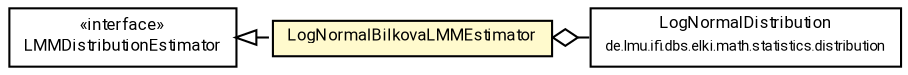 #!/usr/local/bin/dot
#
# Class diagram 
# Generated by UMLGraph version R5_7_2-60-g0e99a6 (http://www.spinellis.gr/umlgraph/)
#

digraph G {
	graph [fontnames="svg"]
	edge [fontname="Roboto",fontsize=7,labelfontname="Roboto",labelfontsize=7,color="black"];
	node [fontname="Roboto",fontcolor="black",fontsize=8,shape=plaintext,margin=0,width=0,height=0];
	nodesep=0.15;
	ranksep=0.25;
	rankdir=LR;
	// de.lmu.ifi.dbs.elki.math.statistics.distribution.estimator.LogNormalBilkovaLMMEstimator
	c6542739 [label=<<table title="de.lmu.ifi.dbs.elki.math.statistics.distribution.estimator.LogNormalBilkovaLMMEstimator" border="0" cellborder="1" cellspacing="0" cellpadding="2" bgcolor="lemonChiffon" href="LogNormalBilkovaLMMEstimator.html" target="_parent">
		<tr><td><table border="0" cellspacing="0" cellpadding="1">
		<tr><td align="center" balign="center"> <font face="Roboto">LogNormalBilkovaLMMEstimator</font> </td></tr>
		</table></td></tr>
		</table>>, URL="LogNormalBilkovaLMMEstimator.html"];
	// de.lmu.ifi.dbs.elki.math.statistics.distribution.estimator.LMMDistributionEstimator<D extends de.lmu.ifi.dbs.elki.math.statistics.distribution.Distribution>
	c6542748 [label=<<table title="de.lmu.ifi.dbs.elki.math.statistics.distribution.estimator.LMMDistributionEstimator" border="0" cellborder="1" cellspacing="0" cellpadding="2" href="LMMDistributionEstimator.html" target="_parent">
		<tr><td><table border="0" cellspacing="0" cellpadding="1">
		<tr><td align="center" balign="center"> &#171;interface&#187; </td></tr>
		<tr><td align="center" balign="center"> <font face="Roboto">LMMDistributionEstimator</font> </td></tr>
		</table></td></tr>
		</table>>, URL="LMMDistributionEstimator.html"];
	// de.lmu.ifi.dbs.elki.math.statistics.distribution.LogNormalDistribution
	c6542767 [label=<<table title="de.lmu.ifi.dbs.elki.math.statistics.distribution.LogNormalDistribution" border="0" cellborder="1" cellspacing="0" cellpadding="2" href="../LogNormalDistribution.html" target="_parent">
		<tr><td><table border="0" cellspacing="0" cellpadding="1">
		<tr><td align="center" balign="center"> <font face="Roboto">LogNormalDistribution</font> </td></tr>
		<tr><td align="center" balign="center"> <font face="Roboto" point-size="7.0">de.lmu.ifi.dbs.elki.math.statistics.distribution</font> </td></tr>
		</table></td></tr>
		</table>>, URL="../LogNormalDistribution.html"];
	// de.lmu.ifi.dbs.elki.math.statistics.distribution.estimator.LogNormalBilkovaLMMEstimator implements de.lmu.ifi.dbs.elki.math.statistics.distribution.estimator.LMMDistributionEstimator<D extends de.lmu.ifi.dbs.elki.math.statistics.distribution.Distribution>
	c6542748 -> c6542739 [arrowtail=empty,style=dashed,dir=back,weight=9];
	// de.lmu.ifi.dbs.elki.math.statistics.distribution.estimator.LogNormalBilkovaLMMEstimator has de.lmu.ifi.dbs.elki.math.statistics.distribution.LogNormalDistribution
	c6542739 -> c6542767 [arrowhead=none,arrowtail=ediamond,dir=back,weight=4];
}

